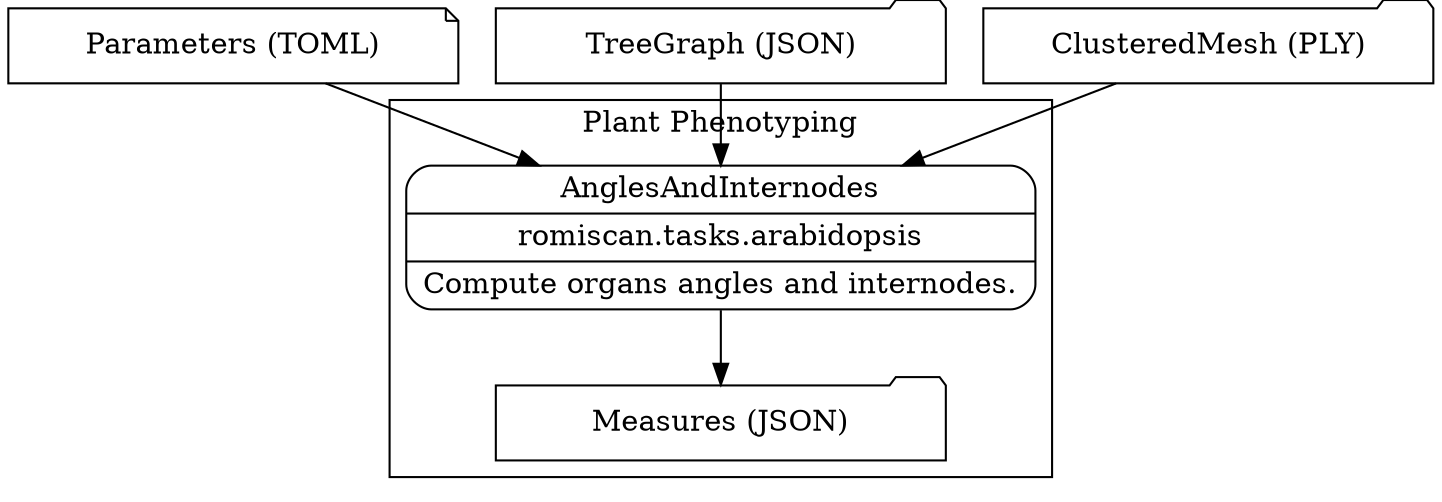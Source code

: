 digraph G{
    node[shape=record width=3]
    subgraph level0{
        config_input [label="Parameters (TOML)" shape=note]
        algo_input [label="TreeGraph (JSON)" shape=folder];
        ml_input [label="ClusteredMesh (PLY)" shape=folder];
    }
    subgraph cluster_level1{
        label ="Plant Phenotyping";
        angles_and_internodes_task [label="{<f0> AnglesAndInternodes|<f1> romiscan.tasks.arabidopsis|<f2> Compute organs angles and internodes.\n}" shape=Mrecord];
        angles_and_internodes_out [label="Measures (JSON)" shape=folder];
    }
config_input -> angles_and_internodes_task;
algo_input -> angles_and_internodes_task;
ml_input -> angles_and_internodes_task;
angles_and_internodes_task -> angles_and_internodes_out;
}